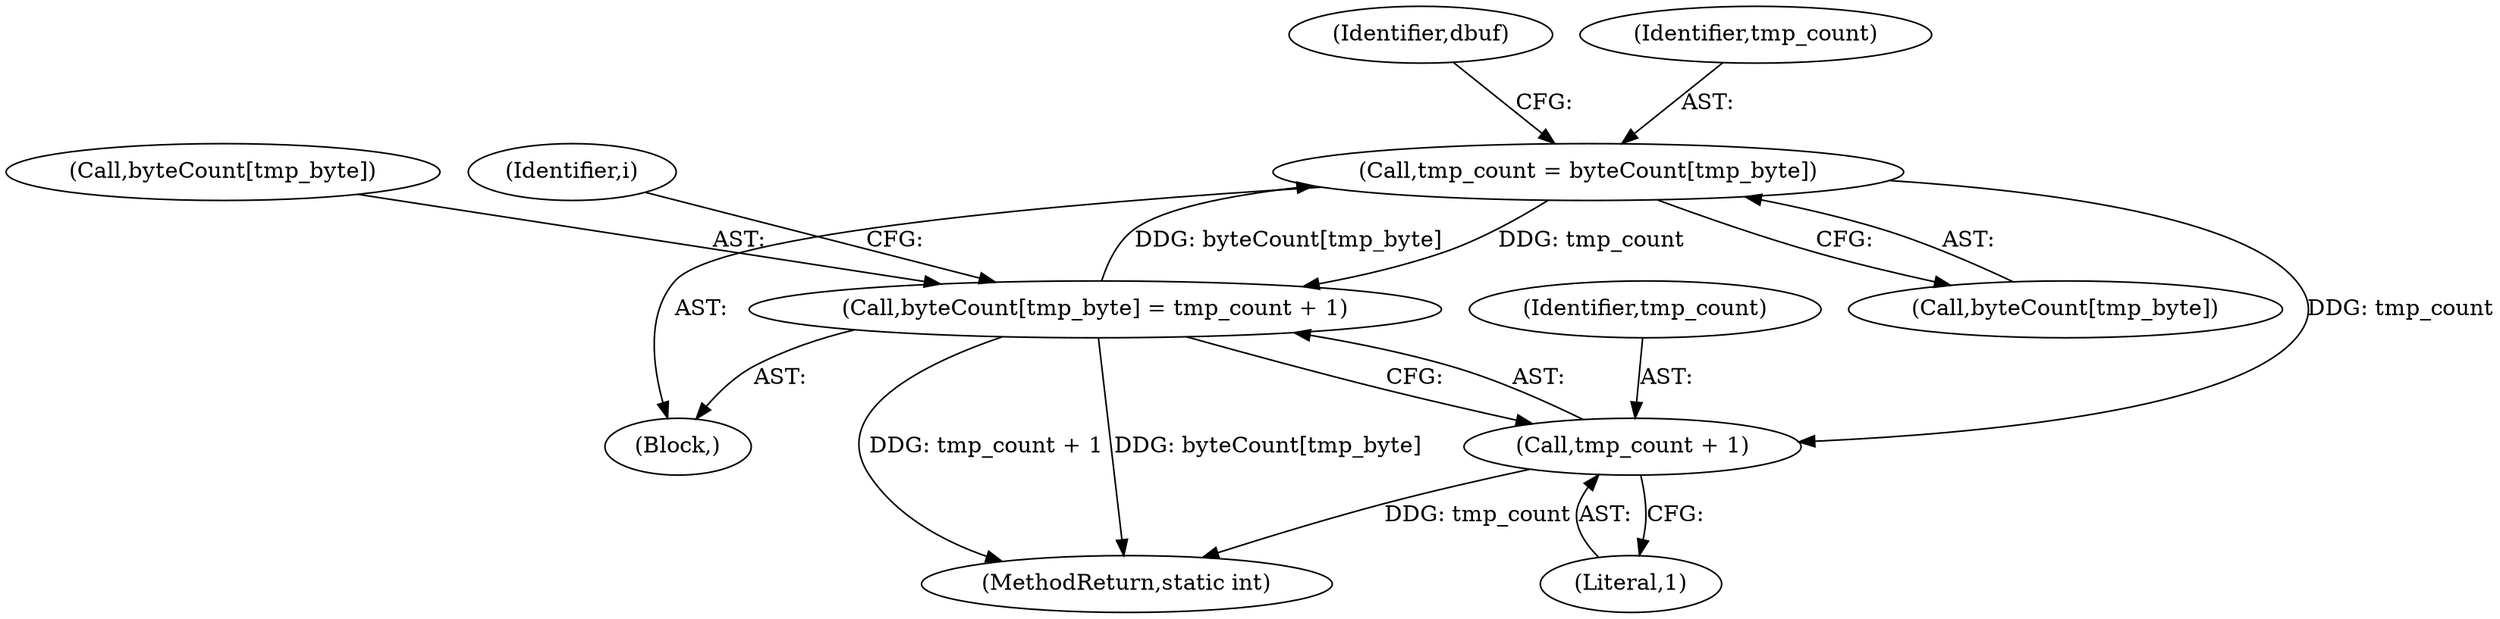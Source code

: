 digraph "0_busybox_0402cb32df015d9372578e3db27db47b33d5c7b0@array" {
"1001115" [label="(Call,tmp_count = byteCount[tmp_byte])"];
"1001127" [label="(Call,byteCount[tmp_byte] = tmp_count + 1)"];
"1001115" [label="(Call,tmp_count = byteCount[tmp_byte])"];
"1001131" [label="(Call,tmp_count + 1)"];
"1001115" [label="(Call,tmp_count = byteCount[tmp_byte])"];
"1001105" [label="(Block,)"];
"1001117" [label="(Call,byteCount[tmp_byte])"];
"1001131" [label="(Call,tmp_count + 1)"];
"1001133" [label="(Literal,1)"];
"1001132" [label="(Identifier,tmp_count)"];
"1001122" [label="(Identifier,dbuf)"];
"1001127" [label="(Call,byteCount[tmp_byte] = tmp_count + 1)"];
"1001116" [label="(Identifier,tmp_count)"];
"1001177" [label="(MethodReturn,static int)"];
"1001128" [label="(Call,byteCount[tmp_byte])"];
"1001104" [label="(Identifier,i)"];
"1001115" -> "1001105"  [label="AST: "];
"1001115" -> "1001117"  [label="CFG: "];
"1001116" -> "1001115"  [label="AST: "];
"1001117" -> "1001115"  [label="AST: "];
"1001122" -> "1001115"  [label="CFG: "];
"1001127" -> "1001115"  [label="DDG: byteCount[tmp_byte]"];
"1001115" -> "1001127"  [label="DDG: tmp_count"];
"1001115" -> "1001131"  [label="DDG: tmp_count"];
"1001127" -> "1001105"  [label="AST: "];
"1001127" -> "1001131"  [label="CFG: "];
"1001128" -> "1001127"  [label="AST: "];
"1001131" -> "1001127"  [label="AST: "];
"1001104" -> "1001127"  [label="CFG: "];
"1001127" -> "1001177"  [label="DDG: byteCount[tmp_byte]"];
"1001127" -> "1001177"  [label="DDG: tmp_count + 1"];
"1001131" -> "1001133"  [label="CFG: "];
"1001132" -> "1001131"  [label="AST: "];
"1001133" -> "1001131"  [label="AST: "];
"1001131" -> "1001177"  [label="DDG: tmp_count"];
}
